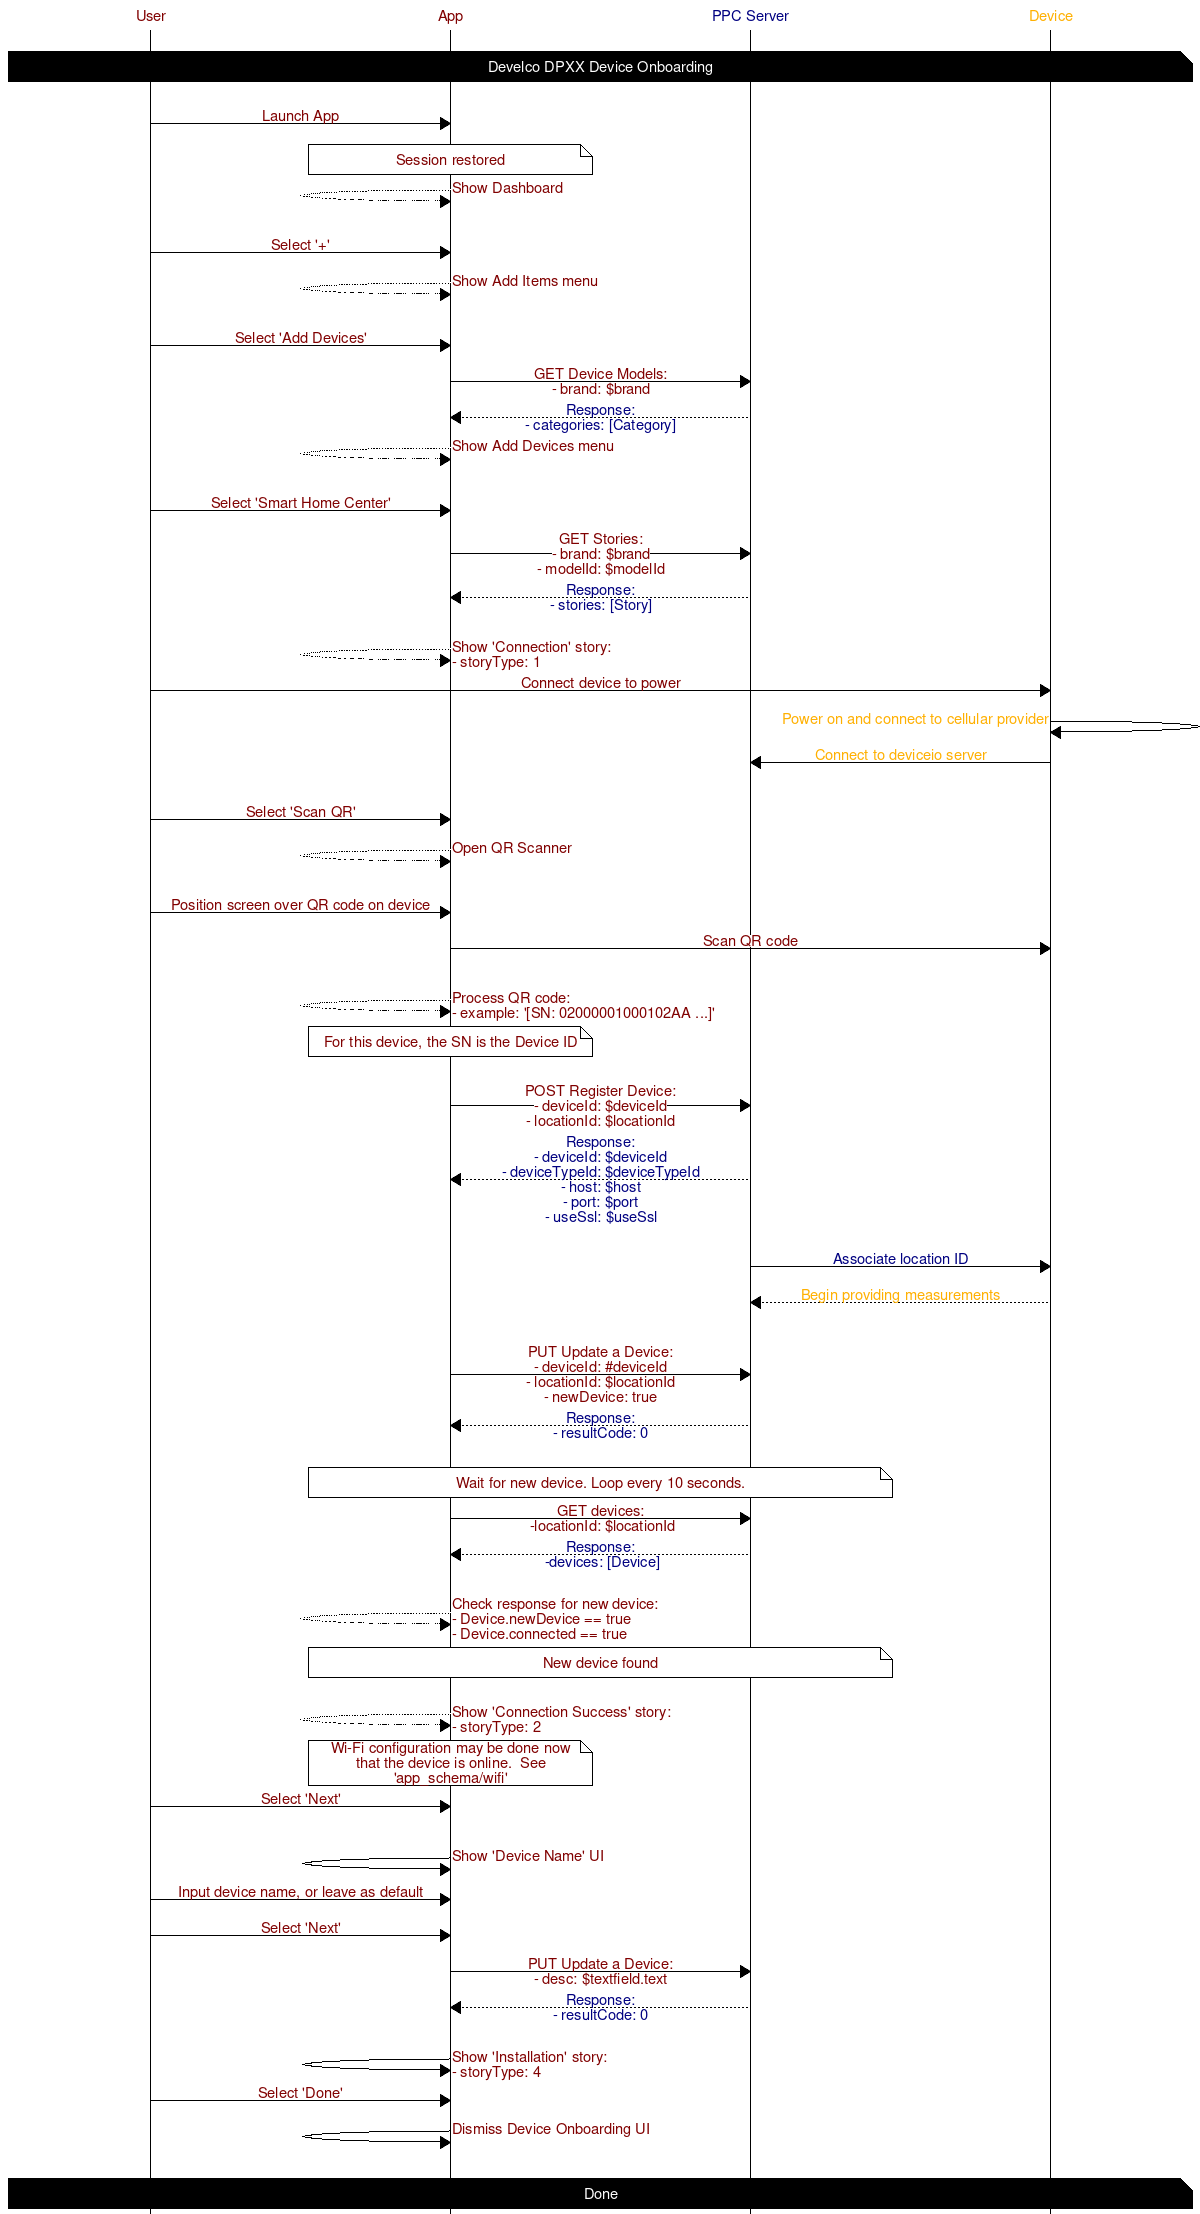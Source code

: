 # Device Onboarding - Develco DPXX
# - Connecting and registering a Develco DPXX
# - Wi-Fi Configuration is part of our Device Onboarding logic.  See 'app_schema/wifi' and 'device_configuration/develco_dpxx_wifi'.

msc {
	hscale = "2";

	user [label="User", textcolour="maroon", arctextcolour="maroon"],
	app [label="App", textcolour="maroon", arctextcolour="maroon"],
	server [label="PPC Server", textcolour="navy", arctextcolour="navy"],
	device [label="Device", textcolour="orange", arctextcolour="orange"];
	|||;
	user note device [label="Develco DPXX Device Onboarding", textbgcolor="black", textcolor="white"];
	|||;

	# Restore session
	user => app [label="Launch App"];
	app note app [label="Session restored"];
	app << app [label="Show Dashboard"];
	|||;

	# Open Add Devices menu
	user => app [label="Select '+'"];
	app << app [label="Show Add Items menu"];
	|||;
	user => app [label="Select 'Add Devices'"];
	app => server [label="GET Device Models:\n- brand: $brand"];
	app << server [label="Response:\n- categories: [Category]"];
	app << app [label="Show Add Devices menu"];
	|||;

	# Select Device
	user => app [label="Select 'Smart Home Center'"];
	app => server [label="GET Stories:\n- brand: $brand\n- modelId: $modelId"];
	app << server [label="Response:\n- stories: [Story]"];
	|||;

 	# Show Connection Story
	app << app [label="Show 'Connection' story:\n- storyType: 1"];
	user => device [label="Connect device to power"];
	device => device [label="Power on and connect to cellular provider"];
	device => server [label="Connect to deviceio server"];
	|||;

	# Scan QR
	user => app [label="Select 'Scan QR'"];
	app << app [label="Open QR Scanner"];
	|||;
	user => app [label="Position screen over QR code on device"];
	app => device [label="Scan QR code"];
	|||;
	app << app [label="Process QR code:\n- example: '[SN: 02000001000102AA ...]'"];
	app note app [label="For this device, the SN is the Device ID"];
	|||;

	# Register device
	app => server [label="POST Register Device:\n- deviceId: $deviceId\n- locationId: $locationId"];
	app << server [label="Response:\n- deviceId: $deviceId\n- deviceTypeId: $deviceTypeId\n- host: $host\n- port: $port\n- useSsl: $useSsl"];
	|||;
	server => device [label="Associate location ID"];
	server << device [label="Begin providing measurements"];
	|||;
	app => server [label="PUT Update a Device:\n- deviceId: #deviceId\n- locationId: $locationId\n- newDevice: true"];
	app << server [label="Response:\n- resultCode: 0"];
	|||;
	app note server [label="Wait for new device. Loop every 10 seconds."];
	app => server [label="GET devices:\n -locationId: $locationId"];
	app << server [label="Response:\n -devices: [Device]"];
	|||;
	app << app [label="Check response for new device:\n- Device.newDevice == true\n- Device.connected == true"];
	app note server [label="New device found"];
	|||;

 	# Show Connection Success Story
	app << app [label="Show 'Connection Success' story:\n- storyType: 2"];
	app note app [label="Wi-Fi configuration may be done now that the device is online.  See 'app_schema/wifi'"];
	user => app [label="Select 'Next'"];
	|||;

	# Show Device Onboarding Configuration Screens
	app => app [label="Show 'Device Name' UI"];
	user => app [label="Input device name, or leave as default"];
	user => app [label="Select 'Next'"];
	app => server [label="PUT Update a Device:\n- desc: $textfield.text"];
	app << server [label="Response:\n- resultCode: 0"];
	|||;

	# Show Installation Help Story
	app => app [label="Show 'Installation' story:\n- storyType: 4"];
	user => app [label="Select 'Done'"];
	app => app [label="Dismiss Device Onboarding UI"];
	|||;

	user note device [label="Done", textbgcolor="black", textcolor="white"];
}
